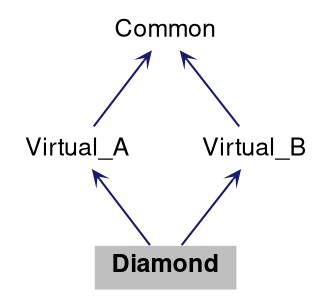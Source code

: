 digraph "Diamond"
{
 // LATEX_PDF_SIZE
  bgcolor="transparent";
  edge [fontname="Helvetica,Arial,sans-serif",fontsize=15,labelfontsize=15 arrowhead=open arrowtail=open arrowsize=0.5];
  node [fontname="Helvetica,Arial,sans-serif",fontsize=15,fontsize=12 shape=plaintext];
  Node1 [label=<<b>Diamond</b>>,height=0.2,width=0.4,color="black", fillcolor="grey75", style="filled", fontcolor="black",tooltip=" "];
  Node2 -> Node1 [dir="back",color="midnightblue",style="solid"];
  Node2 [label="Virtual_A",height=0.2,width=0.4,color="black",URL="$structVirtual__A.html",tooltip="ref"];
  Node3 -> Node2 [dir="back",color="midnightblue",style="solid"];
  Node3 [label="Common",height=0.2,width=0.4,color="black",URL="$structCommon.html",tooltip=" "];
  Node4 -> Node1 [dir="back",color="midnightblue",style="solid"];
  Node4 [label="Virtual_B",height=0.2,width=0.4,color="black",URL="$structVirtual__B.html",tooltip=" "];
  Node3 -> Node4 [dir="back",color="midnightblue",style="solid"];
}

